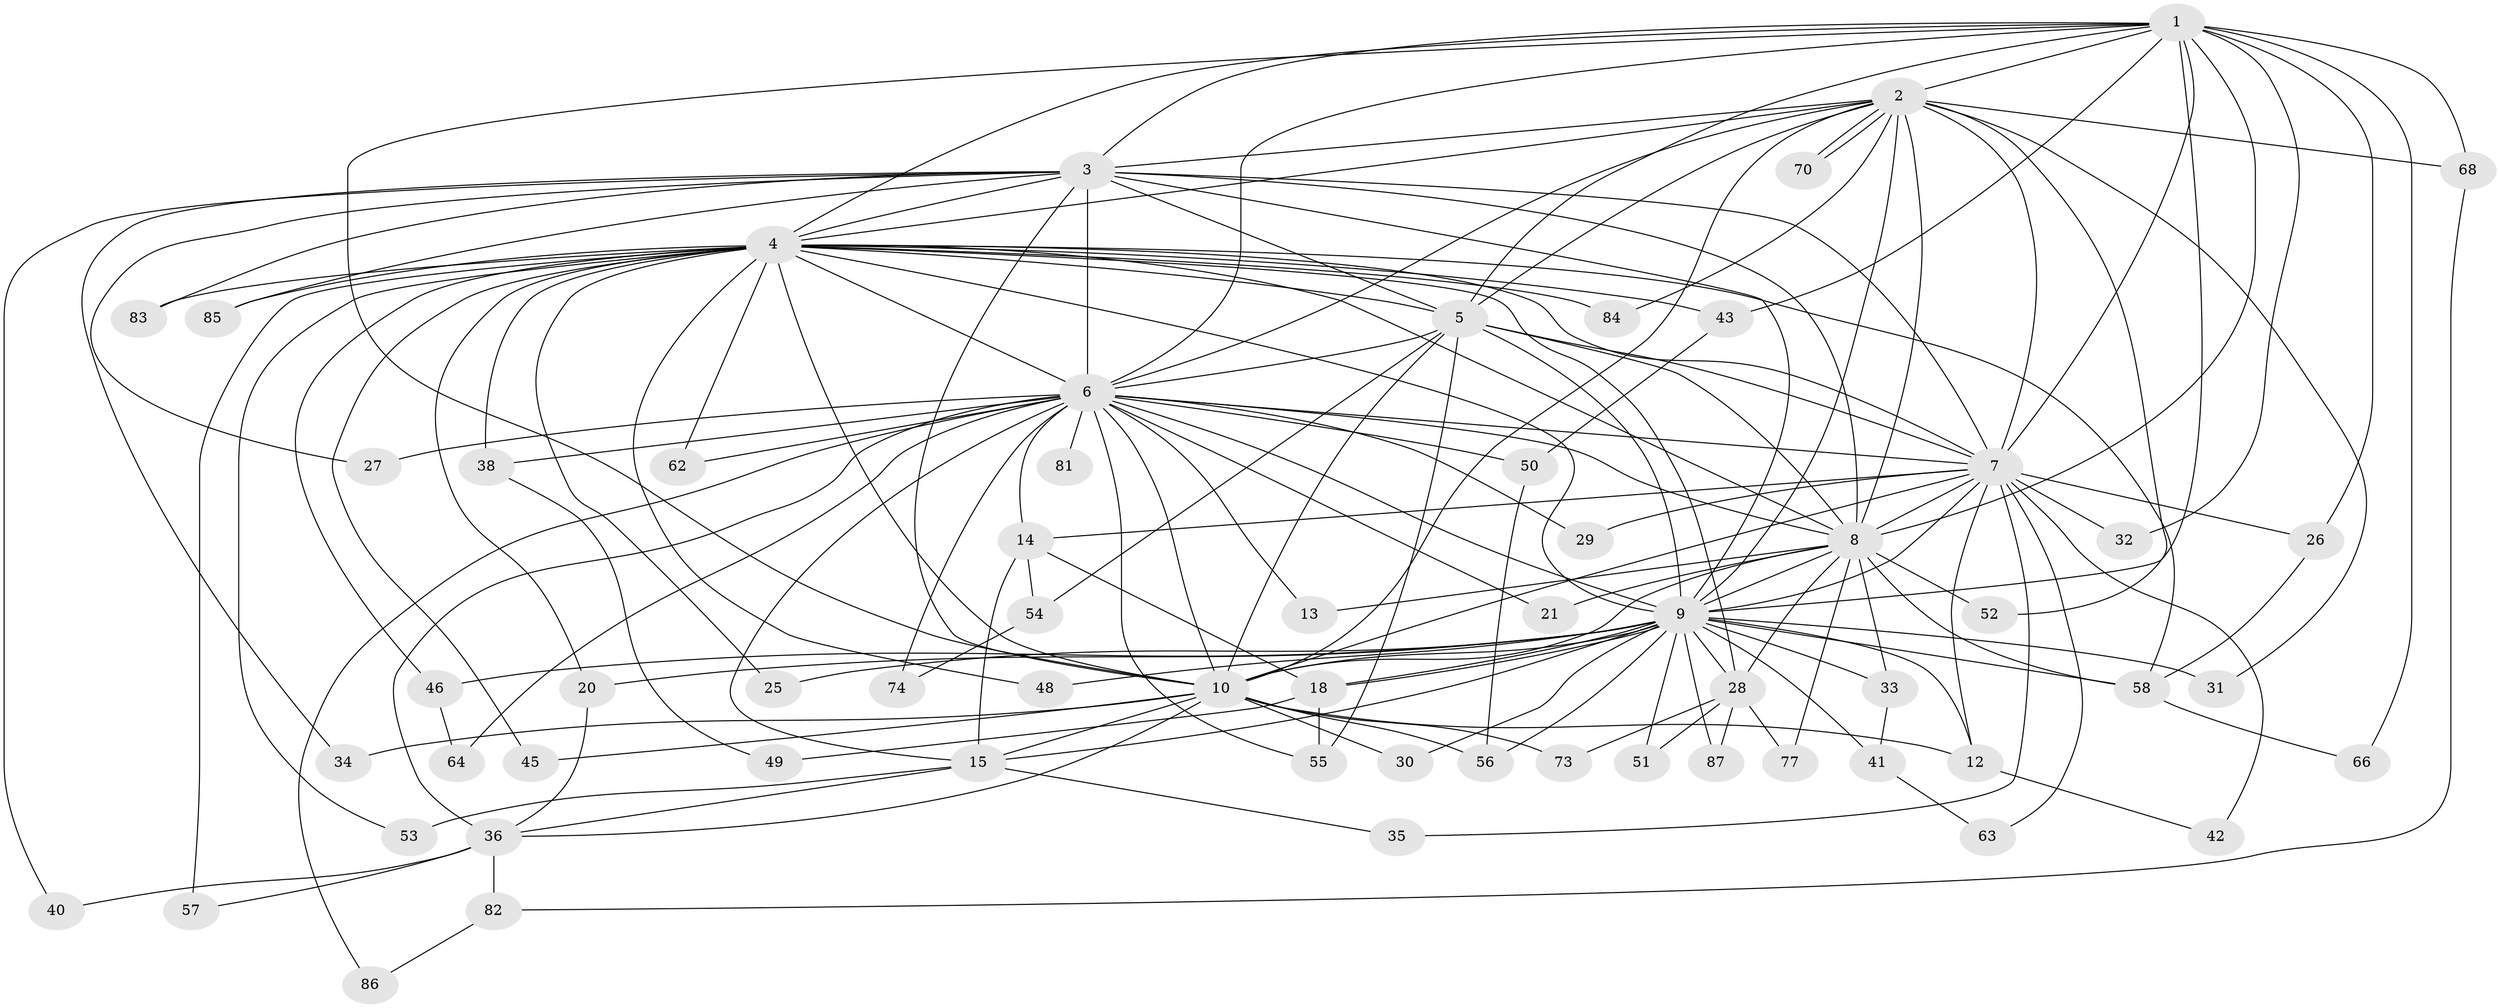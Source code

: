 // original degree distribution, {16: 0.034482758620689655, 15: 0.011494252873563218, 26: 0.011494252873563218, 11: 0.011494252873563218, 23: 0.011494252873563218, 19: 0.011494252873563218, 17: 0.011494252873563218, 30: 0.011494252873563218, 3: 0.1839080459770115, 4: 0.06896551724137931, 2: 0.5517241379310345, 5: 0.034482758620689655, 7: 0.022988505747126436, 6: 0.022988505747126436}
// Generated by graph-tools (version 1.1) at 2025/10/02/27/25 16:10:58]
// undirected, 63 vertices, 161 edges
graph export_dot {
graph [start="1"]
  node [color=gray90,style=filled];
  1 [super="+24"];
  2 [super="+19"];
  3 [super="+23"];
  4 [super="+11"];
  5;
  6 [super="+16"];
  7 [super="+67"];
  8 [super="+17"];
  9 [super="+60"];
  10 [super="+37"];
  12 [super="+65"];
  13;
  14 [super="+22"];
  15 [super="+78"];
  18;
  20 [super="+69"];
  21;
  25;
  26 [super="+72"];
  27;
  28 [super="+47"];
  29;
  30;
  31;
  32;
  33;
  34;
  35;
  36 [super="+39"];
  38 [super="+44"];
  40;
  41 [super="+59"];
  42;
  43;
  45;
  46 [super="+80"];
  48;
  49;
  50;
  51;
  52;
  53;
  54;
  55 [super="+76"];
  56 [super="+71"];
  57;
  58 [super="+61"];
  62;
  63;
  64;
  66;
  68 [super="+75"];
  70;
  73;
  74;
  77 [super="+79"];
  81;
  82;
  83;
  84;
  85;
  86;
  87;
  1 -- 2;
  1 -- 3;
  1 -- 4;
  1 -- 5;
  1 -- 6;
  1 -- 7;
  1 -- 8;
  1 -- 9 [weight=2];
  1 -- 10;
  1 -- 26;
  1 -- 32;
  1 -- 43;
  1 -- 66;
  1 -- 68 [weight=2];
  2 -- 3;
  2 -- 4;
  2 -- 5;
  2 -- 6;
  2 -- 7;
  2 -- 8 [weight=2];
  2 -- 9 [weight=2];
  2 -- 10;
  2 -- 31;
  2 -- 52;
  2 -- 68;
  2 -- 70;
  2 -- 70;
  2 -- 84;
  3 -- 4;
  3 -- 5;
  3 -- 6;
  3 -- 7;
  3 -- 8 [weight=2];
  3 -- 9;
  3 -- 10;
  3 -- 27;
  3 -- 34;
  3 -- 40;
  3 -- 83;
  3 -- 85;
  4 -- 5;
  4 -- 6 [weight=2];
  4 -- 7;
  4 -- 8;
  4 -- 9;
  4 -- 10;
  4 -- 20;
  4 -- 25;
  4 -- 28;
  4 -- 38 [weight=2];
  4 -- 43;
  4 -- 45;
  4 -- 46 [weight=2];
  4 -- 48;
  4 -- 53;
  4 -- 57;
  4 -- 58;
  4 -- 62;
  4 -- 83;
  4 -- 84;
  4 -- 85;
  5 -- 6;
  5 -- 7;
  5 -- 8;
  5 -- 9;
  5 -- 10;
  5 -- 54;
  5 -- 55;
  6 -- 7;
  6 -- 8 [weight=2];
  6 -- 9;
  6 -- 10;
  6 -- 13;
  6 -- 14;
  6 -- 15;
  6 -- 21;
  6 -- 27;
  6 -- 38;
  6 -- 55;
  6 -- 62;
  6 -- 74;
  6 -- 81 [weight=2];
  6 -- 86;
  6 -- 64;
  6 -- 50;
  6 -- 29;
  6 -- 36;
  7 -- 8;
  7 -- 9 [weight=2];
  7 -- 10 [weight=2];
  7 -- 12;
  7 -- 14;
  7 -- 26;
  7 -- 29;
  7 -- 32;
  7 -- 35;
  7 -- 42;
  7 -- 63;
  8 -- 9;
  8 -- 10;
  8 -- 13;
  8 -- 21;
  8 -- 28;
  8 -- 33;
  8 -- 52;
  8 -- 58;
  8 -- 77;
  9 -- 10;
  9 -- 12;
  9 -- 18;
  9 -- 18;
  9 -- 20;
  9 -- 25;
  9 -- 30;
  9 -- 31;
  9 -- 33;
  9 -- 41 [weight=2];
  9 -- 46;
  9 -- 48;
  9 -- 51;
  9 -- 87;
  9 -- 28;
  9 -- 15;
  9 -- 58;
  9 -- 56;
  10 -- 30;
  10 -- 34;
  10 -- 36;
  10 -- 45;
  10 -- 56;
  10 -- 73;
  10 -- 15;
  10 -- 12;
  12 -- 42;
  14 -- 15;
  14 -- 54;
  14 -- 18;
  15 -- 35;
  15 -- 36;
  15 -- 53;
  18 -- 49;
  18 -- 55;
  20 -- 36;
  26 -- 58;
  28 -- 51;
  28 -- 73;
  28 -- 77 [weight=2];
  28 -- 87;
  33 -- 41;
  36 -- 82;
  36 -- 40;
  36 -- 57;
  38 -- 49;
  41 -- 63;
  43 -- 50;
  46 -- 64;
  50 -- 56;
  54 -- 74;
  58 -- 66;
  68 -- 82;
  82 -- 86;
}
